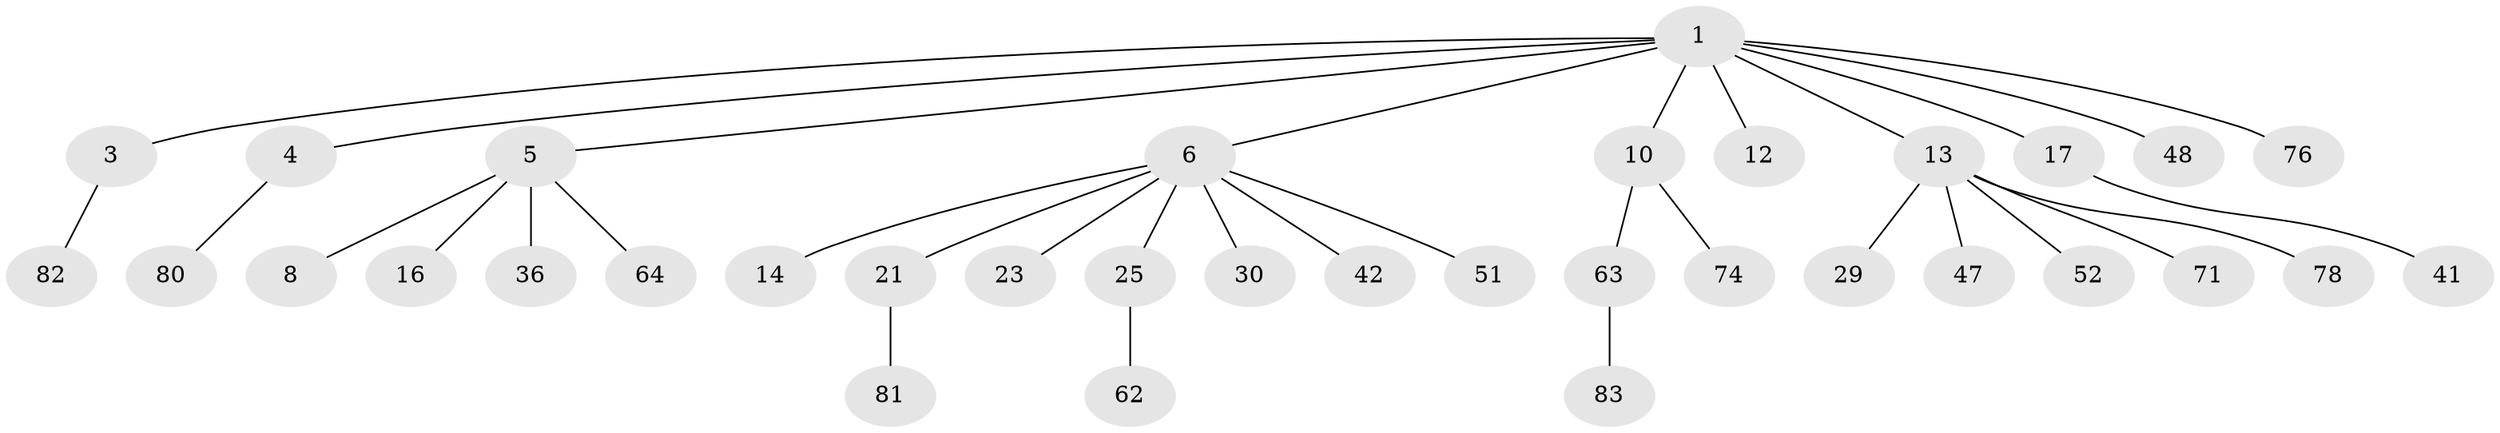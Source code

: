 // original degree distribution, {5: 0.02247191011235955, 7: 0.011235955056179775, 4: 0.10112359550561797, 2: 0.14606741573033707, 6: 0.011235955056179775, 3: 0.15730337078651685, 1: 0.550561797752809}
// Generated by graph-tools (version 1.1) at 2025/19/03/04/25 18:19:15]
// undirected, 35 vertices, 34 edges
graph export_dot {
graph [start="1"]
  node [color=gray90,style=filled];
  1 [super="+2"];
  3 [super="+77+79+37"];
  4 [super="+53"];
  5 [super="+11+22+34+7+32"];
  6 [super="+9"];
  8 [super="+33+68+31"];
  10 [super="+56+28"];
  12 [super="+26+50"];
  13 [super="+57+15"];
  14 [super="+27"];
  16 [super="+38+24+43"];
  17 [super="+49"];
  21 [super="+46"];
  23 [super="+75+40"];
  25 [super="+44+67"];
  29 [super="+84"];
  30;
  36;
  41 [super="+73"];
  42;
  47;
  48 [super="+69"];
  51;
  52;
  62;
  63 [super="+65"];
  64;
  71;
  74;
  76;
  78;
  80;
  81;
  82;
  83;
  1 -- 4;
  1 -- 17;
  1 -- 48;
  1 -- 76;
  1 -- 3;
  1 -- 5;
  1 -- 6;
  1 -- 10;
  1 -- 12;
  1 -- 13;
  3 -- 82;
  4 -- 80;
  5 -- 36;
  5 -- 8;
  5 -- 16;
  5 -- 64;
  6 -- 14;
  6 -- 51;
  6 -- 21;
  6 -- 23;
  6 -- 25;
  6 -- 42;
  6 -- 30;
  10 -- 74;
  10 -- 63;
  13 -- 71;
  13 -- 29;
  13 -- 52;
  13 -- 78;
  13 -- 47;
  17 -- 41;
  21 -- 81;
  25 -- 62;
  63 -- 83;
}
